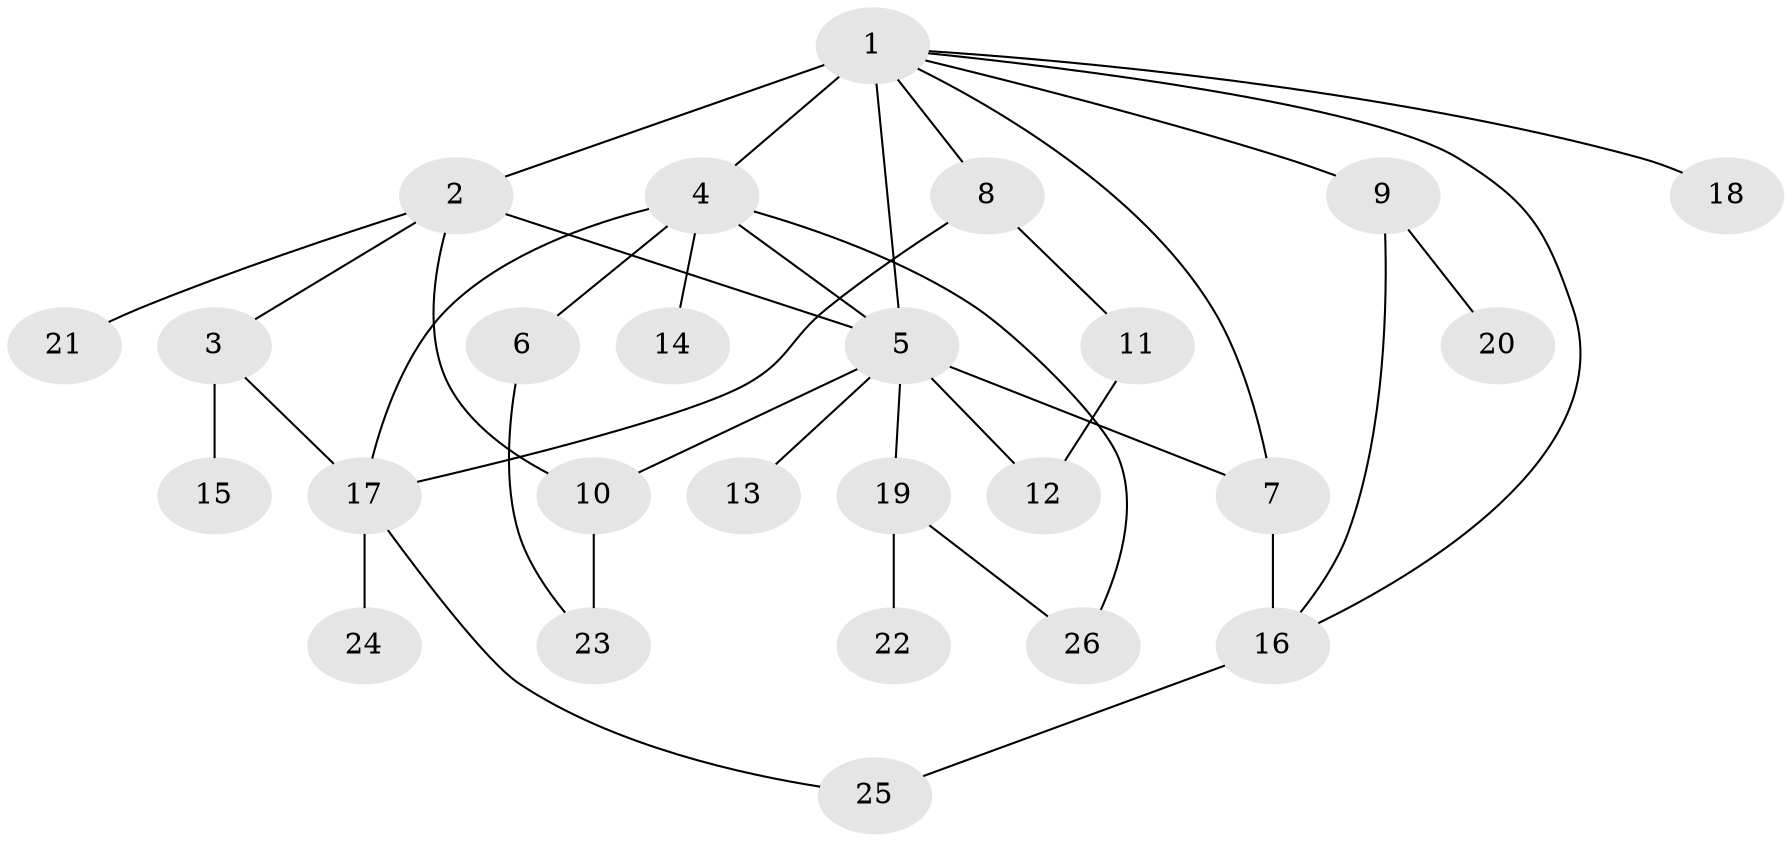 // original degree distribution, {12: 0.019230769230769232, 5: 0.038461538461538464, 7: 0.038461538461538464, 13: 0.019230769230769232, 2: 0.23076923076923078, 6: 0.019230769230769232, 3: 0.07692307692307693, 4: 0.11538461538461539, 1: 0.4423076923076923}
// Generated by graph-tools (version 1.1) at 2025/35/03/09/25 02:35:22]
// undirected, 26 vertices, 37 edges
graph export_dot {
graph [start="1"]
  node [color=gray90,style=filled];
  1;
  2;
  3;
  4;
  5;
  6;
  7;
  8;
  9;
  10;
  11;
  12;
  13;
  14;
  15;
  16;
  17;
  18;
  19;
  20;
  21;
  22;
  23;
  24;
  25;
  26;
  1 -- 2 [weight=4.0];
  1 -- 4 [weight=1.0];
  1 -- 5 [weight=1.0];
  1 -- 7 [weight=1.0];
  1 -- 8 [weight=1.0];
  1 -- 9 [weight=1.0];
  1 -- 16 [weight=1.0];
  1 -- 18 [weight=1.0];
  2 -- 3 [weight=2.0];
  2 -- 5 [weight=1.0];
  2 -- 10 [weight=1.0];
  2 -- 21 [weight=2.0];
  3 -- 15 [weight=3.0];
  3 -- 17 [weight=1.0];
  4 -- 5 [weight=1.0];
  4 -- 6 [weight=1.0];
  4 -- 14 [weight=1.0];
  4 -- 17 [weight=1.0];
  4 -- 26 [weight=1.0];
  5 -- 7 [weight=2.0];
  5 -- 10 [weight=1.0];
  5 -- 12 [weight=1.0];
  5 -- 13 [weight=4.0];
  5 -- 19 [weight=1.0];
  6 -- 23 [weight=1.0];
  7 -- 16 [weight=2.0];
  8 -- 11 [weight=1.0];
  8 -- 17 [weight=1.0];
  9 -- 16 [weight=1.0];
  9 -- 20 [weight=1.0];
  10 -- 23 [weight=1.0];
  11 -- 12 [weight=2.0];
  16 -- 25 [weight=1.0];
  17 -- 24 [weight=2.0];
  17 -- 25 [weight=1.0];
  19 -- 22 [weight=1.0];
  19 -- 26 [weight=1.0];
}
